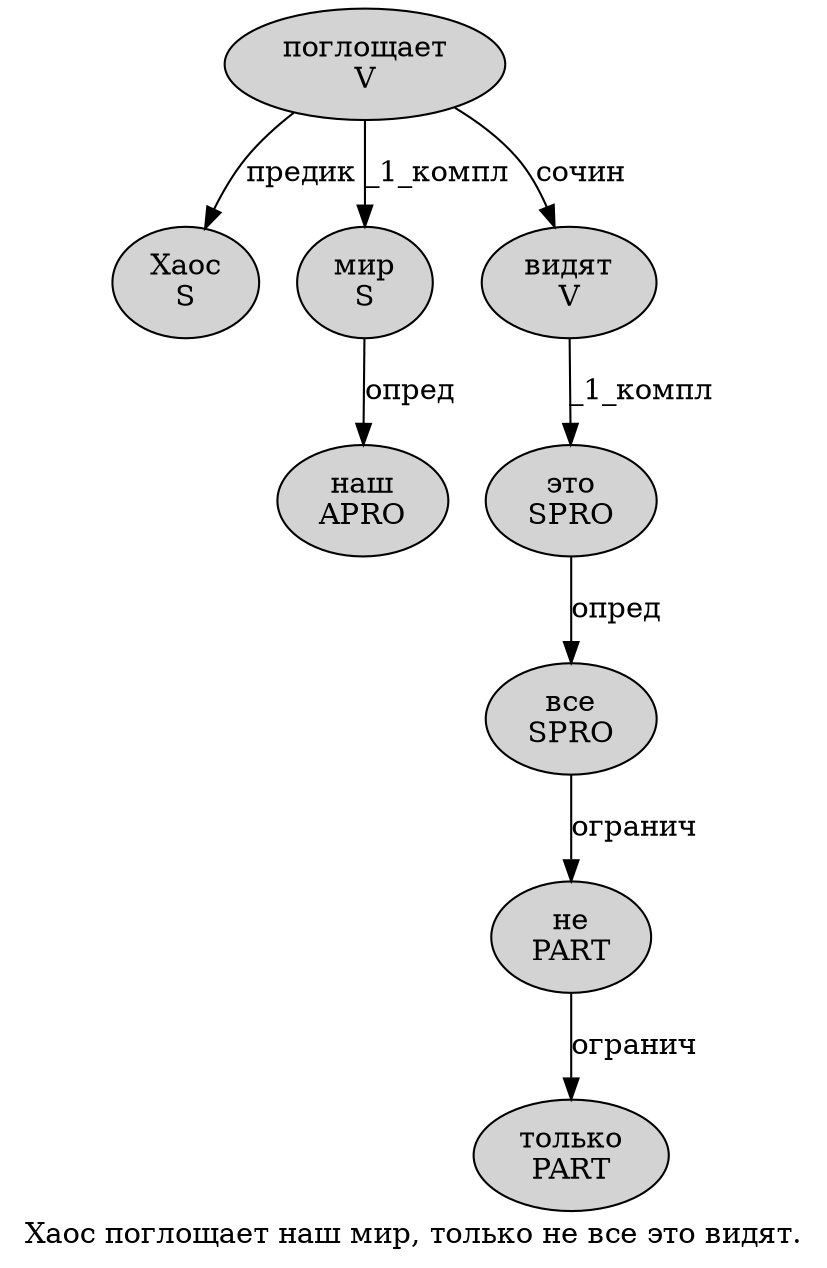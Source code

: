 digraph SENTENCE_2996 {
	graph [label="Хаос поглощает наш мир, только не все это видят."]
	node [style=filled]
		0 [label="Хаос
S" color="" fillcolor=lightgray penwidth=1 shape=ellipse]
		1 [label="поглощает
V" color="" fillcolor=lightgray penwidth=1 shape=ellipse]
		2 [label="наш
APRO" color="" fillcolor=lightgray penwidth=1 shape=ellipse]
		3 [label="мир
S" color="" fillcolor=lightgray penwidth=1 shape=ellipse]
		5 [label="только
PART" color="" fillcolor=lightgray penwidth=1 shape=ellipse]
		6 [label="не
PART" color="" fillcolor=lightgray penwidth=1 shape=ellipse]
		7 [label="все
SPRO" color="" fillcolor=lightgray penwidth=1 shape=ellipse]
		8 [label="это
SPRO" color="" fillcolor=lightgray penwidth=1 shape=ellipse]
		9 [label="видят
V" color="" fillcolor=lightgray penwidth=1 shape=ellipse]
			1 -> 0 [label="предик"]
			1 -> 3 [label="_1_компл"]
			1 -> 9 [label="сочин"]
			7 -> 6 [label="огранич"]
			3 -> 2 [label="опред"]
			6 -> 5 [label="огранич"]
			8 -> 7 [label="опред"]
			9 -> 8 [label="_1_компл"]
}